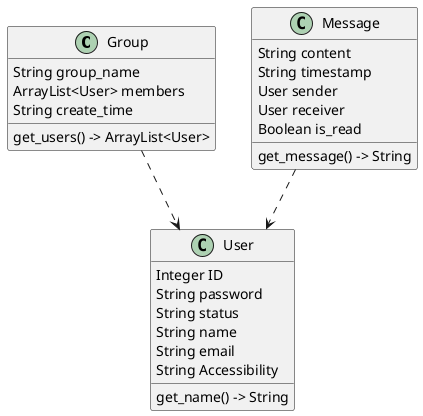 @startuml
'https://plantuml.com/sequence-diagram

Group ..> User
Message ..> User

class User{
Integer ID
String password
String status
String name
String email
String Accessibility


get_name() -> String


}

class Message{
String content
String timestamp
User sender
User receiver
Boolean is_read

get_message() -> String
}

class Group{
String group_name
ArrayList<User> members
String create_time

get_users() -> ArrayList<User>
}



@enduml